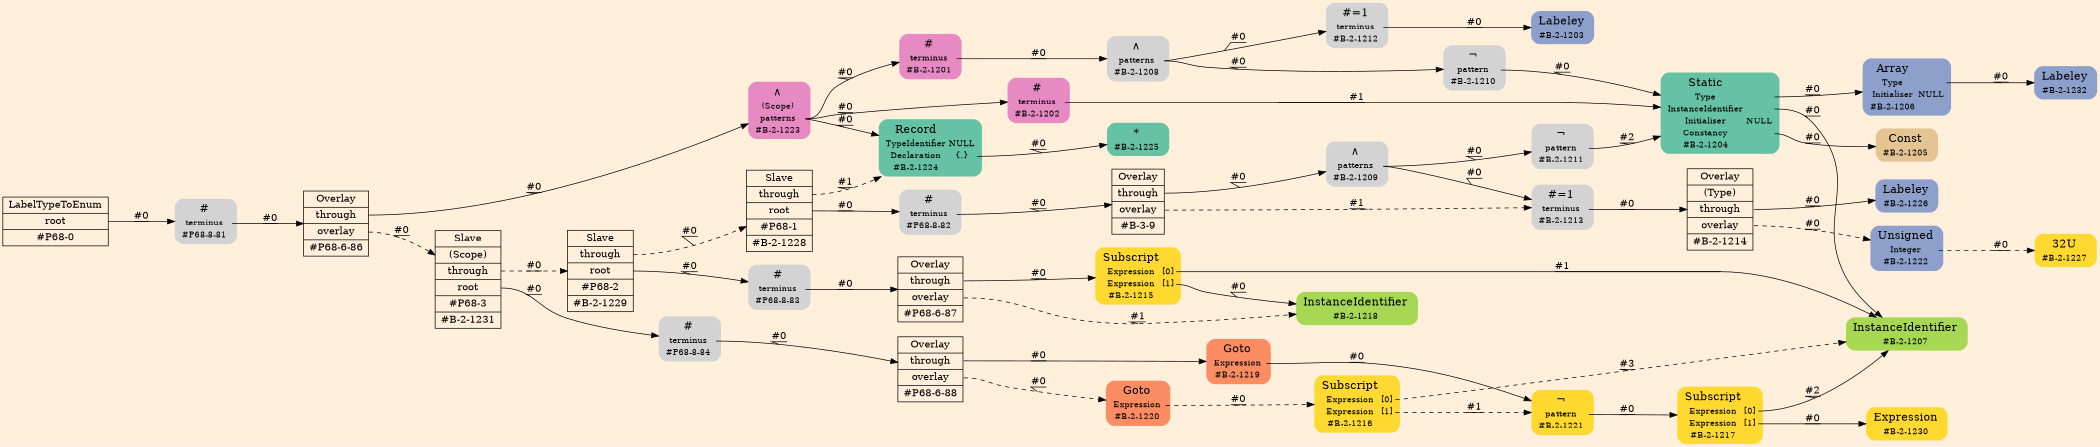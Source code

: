 digraph Inferno {
graph [
rankdir = "LR"
ranksep = 1.0
size = "14,20"
bgcolor = antiquewhite1
];
node [
];
"CR#P68-0" [
shape = "record"
fillcolor = "transparent"
label = "<fixed> LabelTypeToEnum | <port0> root | <port1> #P68-0"
style = "filled"
fontsize = "14"
fillcolor = antiquewhite1
];
"#P68-8-81" [
shape = "plaintext"
label = <<TABLE BORDER="0" CELLBORDER="0" CELLSPACING="0">
 <TR>
  <TD><FONT POINT-SIZE="16.0">#</FONT></TD>
  <TD></TD>
 </TR>
 <TR>
  <TD>terminus</TD>
  <TD PORT="port0"></TD>
 </TR>
 <TR>
  <TD>#P68-8-81</TD>
  <TD PORT="port1"></TD>
 </TR>
</TABLE>>
style = "rounded,filled"
fontsize = "12"
];
"#P68-6-86" [
shape = "record"
label = "<fixed> Overlay | <port0> through | <port1> overlay | <port2> #P68-6-86"
style = "filled"
fontsize = "14"
fillcolor = antiquewhite1
];
"#B-2-1223" [
shape = "plaintext"
fillcolor = "/set28/4"
label = <<TABLE BORDER="0" CELLBORDER="0" CELLSPACING="0">
 <TR>
  <TD><FONT POINT-SIZE="16.0">∧</FONT></TD>
  <TD></TD>
 </TR>
 <TR>
  <TD>(Scope)</TD>
  <TD PORT="port0"></TD>
 </TR>
 <TR>
  <TD>patterns</TD>
  <TD PORT="port1"></TD>
 </TR>
 <TR>
  <TD>#B-2-1223</TD>
  <TD PORT="port2"></TD>
 </TR>
</TABLE>>
style = "rounded,filled"
fontsize = "12"
];
"#B-2-1224" [
shape = "plaintext"
fillcolor = "/set28/1"
label = <<TABLE BORDER="0" CELLBORDER="0" CELLSPACING="0">
 <TR>
  <TD><FONT POINT-SIZE="16.0">Record</FONT></TD>
  <TD></TD>
 </TR>
 <TR>
  <TD>TypeIdentifier</TD>
  <TD PORT="port0">NULL</TD>
 </TR>
 <TR>
  <TD>Declaration</TD>
  <TD PORT="port1">{.}</TD>
 </TR>
 <TR>
  <TD>#B-2-1224</TD>
  <TD PORT="port2"></TD>
 </TR>
</TABLE>>
style = "rounded,filled"
fontsize = "12"
];
"#B-2-1225" [
shape = "plaintext"
fillcolor = "/set28/1"
label = <<TABLE BORDER="0" CELLBORDER="0" CELLSPACING="0">
 <TR>
  <TD><FONT POINT-SIZE="16.0">*</FONT></TD>
  <TD></TD>
 </TR>
 <TR>
  <TD>#B-2-1225</TD>
  <TD PORT="port0"></TD>
 </TR>
</TABLE>>
style = "rounded,filled"
fontsize = "12"
];
"#B-2-1201" [
shape = "plaintext"
fillcolor = "/set28/4"
label = <<TABLE BORDER="0" CELLBORDER="0" CELLSPACING="0">
 <TR>
  <TD><FONT POINT-SIZE="16.0">#</FONT></TD>
  <TD></TD>
 </TR>
 <TR>
  <TD>terminus</TD>
  <TD PORT="port0"></TD>
 </TR>
 <TR>
  <TD>#B-2-1201</TD>
  <TD PORT="port1"></TD>
 </TR>
</TABLE>>
style = "rounded,filled"
fontsize = "12"
];
"#B-2-1208" [
shape = "plaintext"
label = <<TABLE BORDER="0" CELLBORDER="0" CELLSPACING="0">
 <TR>
  <TD><FONT POINT-SIZE="16.0">∧</FONT></TD>
  <TD></TD>
 </TR>
 <TR>
  <TD>patterns</TD>
  <TD PORT="port0"></TD>
 </TR>
 <TR>
  <TD>#B-2-1208</TD>
  <TD PORT="port1"></TD>
 </TR>
</TABLE>>
style = "rounded,filled"
fontsize = "12"
];
"#B-2-1212" [
shape = "plaintext"
label = <<TABLE BORDER="0" CELLBORDER="0" CELLSPACING="0">
 <TR>
  <TD><FONT POINT-SIZE="16.0">#=1</FONT></TD>
  <TD></TD>
 </TR>
 <TR>
  <TD>terminus</TD>
  <TD PORT="port0"></TD>
 </TR>
 <TR>
  <TD>#B-2-1212</TD>
  <TD PORT="port1"></TD>
 </TR>
</TABLE>>
style = "rounded,filled"
fontsize = "12"
];
"#B-2-1203" [
shape = "plaintext"
fillcolor = "/set28/3"
label = <<TABLE BORDER="0" CELLBORDER="0" CELLSPACING="0">
 <TR>
  <TD><FONT POINT-SIZE="16.0">Labeley</FONT></TD>
  <TD></TD>
 </TR>
 <TR>
  <TD>#B-2-1203</TD>
  <TD PORT="port0"></TD>
 </TR>
</TABLE>>
style = "rounded,filled"
fontsize = "12"
];
"#B-2-1210" [
shape = "plaintext"
label = <<TABLE BORDER="0" CELLBORDER="0" CELLSPACING="0">
 <TR>
  <TD><FONT POINT-SIZE="16.0">¬</FONT></TD>
  <TD></TD>
 </TR>
 <TR>
  <TD>pattern</TD>
  <TD PORT="port0"></TD>
 </TR>
 <TR>
  <TD>#B-2-1210</TD>
  <TD PORT="port1"></TD>
 </TR>
</TABLE>>
style = "rounded,filled"
fontsize = "12"
];
"#B-2-1204" [
shape = "plaintext"
fillcolor = "/set28/1"
label = <<TABLE BORDER="0" CELLBORDER="0" CELLSPACING="0">
 <TR>
  <TD><FONT POINT-SIZE="16.0">Static</FONT></TD>
  <TD></TD>
 </TR>
 <TR>
  <TD>Type</TD>
  <TD PORT="port0"></TD>
 </TR>
 <TR>
  <TD>InstanceIdentifier</TD>
  <TD PORT="port1"></TD>
 </TR>
 <TR>
  <TD>Initialiser</TD>
  <TD PORT="port2">NULL</TD>
 </TR>
 <TR>
  <TD>Constancy</TD>
  <TD PORT="port3"></TD>
 </TR>
 <TR>
  <TD>#B-2-1204</TD>
  <TD PORT="port4"></TD>
 </TR>
</TABLE>>
style = "rounded,filled"
fontsize = "12"
];
"#B-2-1206" [
shape = "plaintext"
fillcolor = "/set28/3"
label = <<TABLE BORDER="0" CELLBORDER="0" CELLSPACING="0">
 <TR>
  <TD><FONT POINT-SIZE="16.0">Array</FONT></TD>
  <TD></TD>
 </TR>
 <TR>
  <TD>Type</TD>
  <TD PORT="port0"></TD>
 </TR>
 <TR>
  <TD>Initialiser</TD>
  <TD PORT="port1">NULL</TD>
 </TR>
 <TR>
  <TD>#B-2-1206</TD>
  <TD PORT="port2"></TD>
 </TR>
</TABLE>>
style = "rounded,filled"
fontsize = "12"
];
"#B-2-1232" [
shape = "plaintext"
fillcolor = "/set28/3"
label = <<TABLE BORDER="0" CELLBORDER="0" CELLSPACING="0">
 <TR>
  <TD><FONT POINT-SIZE="16.0">Labeley</FONT></TD>
  <TD></TD>
 </TR>
 <TR>
  <TD>#B-2-1232</TD>
  <TD PORT="port0"></TD>
 </TR>
</TABLE>>
style = "rounded,filled"
fontsize = "12"
];
"#B-2-1207" [
shape = "plaintext"
fillcolor = "/set28/5"
label = <<TABLE BORDER="0" CELLBORDER="0" CELLSPACING="0">
 <TR>
  <TD><FONT POINT-SIZE="16.0">InstanceIdentifier</FONT></TD>
  <TD></TD>
 </TR>
 <TR>
  <TD>#B-2-1207</TD>
  <TD PORT="port0"></TD>
 </TR>
</TABLE>>
style = "rounded,filled"
fontsize = "12"
];
"#B-2-1205" [
shape = "plaintext"
fillcolor = "/set28/7"
label = <<TABLE BORDER="0" CELLBORDER="0" CELLSPACING="0">
 <TR>
  <TD><FONT POINT-SIZE="16.0">Const</FONT></TD>
  <TD></TD>
 </TR>
 <TR>
  <TD>#B-2-1205</TD>
  <TD PORT="port0"></TD>
 </TR>
</TABLE>>
style = "rounded,filled"
fontsize = "12"
];
"#B-2-1202" [
shape = "plaintext"
fillcolor = "/set28/4"
label = <<TABLE BORDER="0" CELLBORDER="0" CELLSPACING="0">
 <TR>
  <TD><FONT POINT-SIZE="16.0">#</FONT></TD>
  <TD></TD>
 </TR>
 <TR>
  <TD>terminus</TD>
  <TD PORT="port0"></TD>
 </TR>
 <TR>
  <TD>#B-2-1202</TD>
  <TD PORT="port1"></TD>
 </TR>
</TABLE>>
style = "rounded,filled"
fontsize = "12"
];
"#B-2-1231" [
shape = "record"
fillcolor = "/set28/4"
label = "<fixed> Slave | <port0> (Scope) | <port1> through | <port2> root | <port3> #P68-3 | <port4> #B-2-1231"
style = "filled"
fontsize = "14"
fillcolor = antiquewhite1
];
"#B-2-1229" [
shape = "record"
fillcolor = "/set28/4"
label = "<fixed> Slave | <port0> through | <port1> root | <port2> #P68-2 | <port3> #B-2-1229"
style = "filled"
fontsize = "14"
fillcolor = antiquewhite1
];
"#B-2-1228" [
shape = "record"
fillcolor = "/set28/4"
label = "<fixed> Slave | <port0> through | <port1> root | <port2> #P68-1 | <port3> #B-2-1228"
style = "filled"
fontsize = "14"
fillcolor = antiquewhite1
];
"#P68-8-82" [
shape = "plaintext"
label = <<TABLE BORDER="0" CELLBORDER="0" CELLSPACING="0">
 <TR>
  <TD><FONT POINT-SIZE="16.0">#</FONT></TD>
  <TD></TD>
 </TR>
 <TR>
  <TD>terminus</TD>
  <TD PORT="port0"></TD>
 </TR>
 <TR>
  <TD>#P68-8-82</TD>
  <TD PORT="port1"></TD>
 </TR>
</TABLE>>
style = "rounded,filled"
fontsize = "12"
];
"#B-3-9" [
shape = "record"
label = "<fixed> Overlay | <port0> through | <port1> overlay | <port2> #B-3-9"
style = "filled"
fontsize = "14"
fillcolor = antiquewhite1
];
"#B-2-1209" [
shape = "plaintext"
label = <<TABLE BORDER="0" CELLBORDER="0" CELLSPACING="0">
 <TR>
  <TD><FONT POINT-SIZE="16.0">∧</FONT></TD>
  <TD></TD>
 </TR>
 <TR>
  <TD>patterns</TD>
  <TD PORT="port0"></TD>
 </TR>
 <TR>
  <TD>#B-2-1209</TD>
  <TD PORT="port1"></TD>
 </TR>
</TABLE>>
style = "rounded,filled"
fontsize = "12"
];
"#B-2-1213" [
shape = "plaintext"
label = <<TABLE BORDER="0" CELLBORDER="0" CELLSPACING="0">
 <TR>
  <TD><FONT POINT-SIZE="16.0">#=1</FONT></TD>
  <TD></TD>
 </TR>
 <TR>
  <TD>terminus</TD>
  <TD PORT="port0"></TD>
 </TR>
 <TR>
  <TD>#B-2-1213</TD>
  <TD PORT="port1"></TD>
 </TR>
</TABLE>>
style = "rounded,filled"
fontsize = "12"
];
"#B-2-1214" [
shape = "record"
fillcolor = "/set28/3"
label = "<fixed> Overlay | <port0> (Type) | <port1> through | <port2> overlay | <port3> #B-2-1214"
style = "filled"
fontsize = "14"
fillcolor = antiquewhite1
];
"#B-2-1226" [
shape = "plaintext"
fillcolor = "/set28/3"
label = <<TABLE BORDER="0" CELLBORDER="0" CELLSPACING="0">
 <TR>
  <TD><FONT POINT-SIZE="16.0">Labeley</FONT></TD>
  <TD></TD>
 </TR>
 <TR>
  <TD>#B-2-1226</TD>
  <TD PORT="port0"></TD>
 </TR>
</TABLE>>
style = "rounded,filled"
fontsize = "12"
];
"#B-2-1222" [
shape = "plaintext"
fillcolor = "/set28/3"
label = <<TABLE BORDER="0" CELLBORDER="0" CELLSPACING="0">
 <TR>
  <TD><FONT POINT-SIZE="16.0">Unsigned</FONT></TD>
  <TD></TD>
 </TR>
 <TR>
  <TD>Integer</TD>
  <TD PORT="port0"></TD>
 </TR>
 <TR>
  <TD>#B-2-1222</TD>
  <TD PORT="port1"></TD>
 </TR>
</TABLE>>
style = "rounded,filled"
fontsize = "12"
];
"#B-2-1227" [
shape = "plaintext"
fillcolor = "/set28/6"
label = <<TABLE BORDER="0" CELLBORDER="0" CELLSPACING="0">
 <TR>
  <TD><FONT POINT-SIZE="16.0">32U</FONT></TD>
  <TD></TD>
 </TR>
 <TR>
  <TD>#B-2-1227</TD>
  <TD PORT="port0"></TD>
 </TR>
</TABLE>>
style = "rounded,filled"
fontsize = "12"
];
"#B-2-1211" [
shape = "plaintext"
label = <<TABLE BORDER="0" CELLBORDER="0" CELLSPACING="0">
 <TR>
  <TD><FONT POINT-SIZE="16.0">¬</FONT></TD>
  <TD></TD>
 </TR>
 <TR>
  <TD>pattern</TD>
  <TD PORT="port0"></TD>
 </TR>
 <TR>
  <TD>#B-2-1211</TD>
  <TD PORT="port1"></TD>
 </TR>
</TABLE>>
style = "rounded,filled"
fontsize = "12"
];
"#P68-8-83" [
shape = "plaintext"
label = <<TABLE BORDER="0" CELLBORDER="0" CELLSPACING="0">
 <TR>
  <TD><FONT POINT-SIZE="16.0">#</FONT></TD>
  <TD></TD>
 </TR>
 <TR>
  <TD>terminus</TD>
  <TD PORT="port0"></TD>
 </TR>
 <TR>
  <TD>#P68-8-83</TD>
  <TD PORT="port1"></TD>
 </TR>
</TABLE>>
style = "rounded,filled"
fontsize = "12"
];
"#P68-6-87" [
shape = "record"
label = "<fixed> Overlay | <port0> through | <port1> overlay | <port2> #P68-6-87"
style = "filled"
fontsize = "14"
fillcolor = antiquewhite1
];
"#B-2-1215" [
shape = "plaintext"
fillcolor = "/set28/6"
label = <<TABLE BORDER="0" CELLBORDER="0" CELLSPACING="0">
 <TR>
  <TD><FONT POINT-SIZE="16.0">Subscript</FONT></TD>
  <TD></TD>
 </TR>
 <TR>
  <TD>Expression</TD>
  <TD PORT="port0">[0]</TD>
 </TR>
 <TR>
  <TD>Expression</TD>
  <TD PORT="port1">[1]</TD>
 </TR>
 <TR>
  <TD>#B-2-1215</TD>
  <TD PORT="port2"></TD>
 </TR>
</TABLE>>
style = "rounded,filled"
fontsize = "12"
];
"#B-2-1218" [
shape = "plaintext"
fillcolor = "/set28/5"
label = <<TABLE BORDER="0" CELLBORDER="0" CELLSPACING="0">
 <TR>
  <TD><FONT POINT-SIZE="16.0">InstanceIdentifier</FONT></TD>
  <TD></TD>
 </TR>
 <TR>
  <TD>#B-2-1218</TD>
  <TD PORT="port0"></TD>
 </TR>
</TABLE>>
style = "rounded,filled"
fontsize = "12"
];
"#P68-8-84" [
shape = "plaintext"
label = <<TABLE BORDER="0" CELLBORDER="0" CELLSPACING="0">
 <TR>
  <TD><FONT POINT-SIZE="16.0">#</FONT></TD>
  <TD></TD>
 </TR>
 <TR>
  <TD>terminus</TD>
  <TD PORT="port0"></TD>
 </TR>
 <TR>
  <TD>#P68-8-84</TD>
  <TD PORT="port1"></TD>
 </TR>
</TABLE>>
style = "rounded,filled"
fontsize = "12"
];
"#P68-6-88" [
shape = "record"
label = "<fixed> Overlay | <port0> through | <port1> overlay | <port2> #P68-6-88"
style = "filled"
fontsize = "14"
fillcolor = antiquewhite1
];
"#B-2-1219" [
shape = "plaintext"
fillcolor = "/set28/2"
label = <<TABLE BORDER="0" CELLBORDER="0" CELLSPACING="0">
 <TR>
  <TD><FONT POINT-SIZE="16.0">Goto</FONT></TD>
  <TD></TD>
 </TR>
 <TR>
  <TD>Expression</TD>
  <TD PORT="port0"></TD>
 </TR>
 <TR>
  <TD>#B-2-1219</TD>
  <TD PORT="port1"></TD>
 </TR>
</TABLE>>
style = "rounded,filled"
fontsize = "12"
];
"#B-2-1221" [
shape = "plaintext"
fillcolor = "/set28/6"
label = <<TABLE BORDER="0" CELLBORDER="0" CELLSPACING="0">
 <TR>
  <TD><FONT POINT-SIZE="16.0">¬</FONT></TD>
  <TD></TD>
 </TR>
 <TR>
  <TD>pattern</TD>
  <TD PORT="port0"></TD>
 </TR>
 <TR>
  <TD>#B-2-1221</TD>
  <TD PORT="port1"></TD>
 </TR>
</TABLE>>
style = "rounded,filled"
fontsize = "12"
];
"#B-2-1217" [
shape = "plaintext"
fillcolor = "/set28/6"
label = <<TABLE BORDER="0" CELLBORDER="0" CELLSPACING="0">
 <TR>
  <TD><FONT POINT-SIZE="16.0">Subscript</FONT></TD>
  <TD></TD>
 </TR>
 <TR>
  <TD>Expression</TD>
  <TD PORT="port0">[0]</TD>
 </TR>
 <TR>
  <TD>Expression</TD>
  <TD PORT="port1">[1]</TD>
 </TR>
 <TR>
  <TD>#B-2-1217</TD>
  <TD PORT="port2"></TD>
 </TR>
</TABLE>>
style = "rounded,filled"
fontsize = "12"
];
"#B-2-1230" [
shape = "plaintext"
fillcolor = "/set28/6"
label = <<TABLE BORDER="0" CELLBORDER="0" CELLSPACING="0">
 <TR>
  <TD><FONT POINT-SIZE="16.0">Expression</FONT></TD>
  <TD></TD>
 </TR>
 <TR>
  <TD>#B-2-1230</TD>
  <TD PORT="port0"></TD>
 </TR>
</TABLE>>
style = "rounded,filled"
fontsize = "12"
];
"#B-2-1220" [
shape = "plaintext"
fillcolor = "/set28/2"
label = <<TABLE BORDER="0" CELLBORDER="0" CELLSPACING="0">
 <TR>
  <TD><FONT POINT-SIZE="16.0">Goto</FONT></TD>
  <TD></TD>
 </TR>
 <TR>
  <TD>Expression</TD>
  <TD PORT="port0"></TD>
 </TR>
 <TR>
  <TD>#B-2-1220</TD>
  <TD PORT="port1"></TD>
 </TR>
</TABLE>>
style = "rounded,filled"
fontsize = "12"
];
"#B-2-1216" [
shape = "plaintext"
fillcolor = "/set28/6"
label = <<TABLE BORDER="0" CELLBORDER="0" CELLSPACING="0">
 <TR>
  <TD><FONT POINT-SIZE="16.0">Subscript</FONT></TD>
  <TD></TD>
 </TR>
 <TR>
  <TD>Expression</TD>
  <TD PORT="port0">[0]</TD>
 </TR>
 <TR>
  <TD>Expression</TD>
  <TD PORT="port1">[1]</TD>
 </TR>
 <TR>
  <TD>#B-2-1216</TD>
  <TD PORT="port2"></TD>
 </TR>
</TABLE>>
style = "rounded,filled"
fontsize = "12"
];
"CR#P68-0":port0 -> "#P68-8-81" [style="solid"
label = "#0"
decorate = true
];
"#P68-8-81":port0 -> "#P68-6-86" [style="solid"
label = "#0"
decorate = true
];
"#P68-6-86":port0 -> "#B-2-1223" [style="solid"
label = "#0"
decorate = true
];
"#P68-6-86":port1 -> "#B-2-1231" [style="dashed"
label = "#0"
decorate = true
];
"#B-2-1223":port1 -> "#B-2-1224" [style="solid"
label = "#0"
decorate = true
];
"#B-2-1223":port1 -> "#B-2-1201" [style="solid"
label = "#0"
decorate = true
];
"#B-2-1223":port1 -> "#B-2-1202" [style="solid"
label = "#0"
decorate = true
];
"#B-2-1224":port1 -> "#B-2-1225" [style="solid"
label = "#0"
decorate = true
];
"#B-2-1201":port0 -> "#B-2-1208" [style="solid"
label = "#0"
decorate = true
];
"#B-2-1208":port0 -> "#B-2-1212" [style="solid"
label = "#0"
decorate = true
];
"#B-2-1208":port0 -> "#B-2-1210" [style="solid"
label = "#0"
decorate = true
];
"#B-2-1212":port0 -> "#B-2-1203" [style="solid"
label = "#0"
decorate = true
];
"#B-2-1210":port0 -> "#B-2-1204" [style="solid"
label = "#0"
decorate = true
];
"#B-2-1204":port0 -> "#B-2-1206" [style="solid"
label = "#0"
decorate = true
];
"#B-2-1204":port1 -> "#B-2-1207" [style="solid"
label = "#0"
decorate = true
];
"#B-2-1204":port3 -> "#B-2-1205" [style="solid"
label = "#0"
decorate = true
];
"#B-2-1206":port0 -> "#B-2-1232" [style="solid"
label = "#0"
decorate = true
];
"#B-2-1202":port0 -> "#B-2-1204" [style="solid"
label = "#1"
decorate = true
];
"#B-2-1231":port1 -> "#B-2-1229" [style="dashed"
label = "#0"
decorate = true
];
"#B-2-1231":port2 -> "#P68-8-84" [style="solid"
label = "#0"
decorate = true
];
"#B-2-1229":port0 -> "#B-2-1228" [style="dashed"
label = "#0"
decorate = true
];
"#B-2-1229":port1 -> "#P68-8-83" [style="solid"
label = "#0"
decorate = true
];
"#B-2-1228":port0 -> "#B-2-1224" [style="dashed"
label = "#1"
decorate = true
];
"#B-2-1228":port1 -> "#P68-8-82" [style="solid"
label = "#0"
decorate = true
];
"#P68-8-82":port0 -> "#B-3-9" [style="solid"
label = "#0"
decorate = true
];
"#B-3-9":port0 -> "#B-2-1209" [style="solid"
label = "#0"
decorate = true
];
"#B-3-9":port1 -> "#B-2-1213" [style="dashed"
label = "#1"
decorate = true
];
"#B-2-1209":port0 -> "#B-2-1213" [style="solid"
label = "#0"
decorate = true
];
"#B-2-1209":port0 -> "#B-2-1211" [style="solid"
label = "#0"
decorate = true
];
"#B-2-1213":port0 -> "#B-2-1214" [style="solid"
label = "#0"
decorate = true
];
"#B-2-1214":port1 -> "#B-2-1226" [style="solid"
label = "#0"
decorate = true
];
"#B-2-1214":port2 -> "#B-2-1222" [style="dashed"
label = "#0"
decorate = true
];
"#B-2-1222":port0 -> "#B-2-1227" [style="dashed"
label = "#0"
decorate = true
];
"#B-2-1211":port0 -> "#B-2-1204" [style="solid"
label = "#2"
decorate = true
];
"#P68-8-83":port0 -> "#P68-6-87" [style="solid"
label = "#0"
decorate = true
];
"#P68-6-87":port0 -> "#B-2-1215" [style="solid"
label = "#0"
decorate = true
];
"#P68-6-87":port1 -> "#B-2-1218" [style="dashed"
label = "#1"
decorate = true
];
"#B-2-1215":port0 -> "#B-2-1207" [style="solid"
label = "#1"
decorate = true
];
"#B-2-1215":port1 -> "#B-2-1218" [style="solid"
label = "#0"
decorate = true
];
"#P68-8-84":port0 -> "#P68-6-88" [style="solid"
label = "#0"
decorate = true
];
"#P68-6-88":port0 -> "#B-2-1219" [style="solid"
label = "#0"
decorate = true
];
"#P68-6-88":port1 -> "#B-2-1220" [style="dashed"
label = "#0"
decorate = true
];
"#B-2-1219":port0 -> "#B-2-1221" [style="solid"
label = "#0"
decorate = true
];
"#B-2-1221":port0 -> "#B-2-1217" [style="solid"
label = "#0"
decorate = true
];
"#B-2-1217":port0 -> "#B-2-1207" [style="solid"
label = "#2"
decorate = true
];
"#B-2-1217":port1 -> "#B-2-1230" [style="solid"
label = "#0"
decorate = true
];
"#B-2-1220":port0 -> "#B-2-1216" [style="dashed"
label = "#0"
decorate = true
];
"#B-2-1216":port0 -> "#B-2-1207" [style="dashed"
label = "#3"
decorate = true
];
"#B-2-1216":port1 -> "#B-2-1221" [style="dashed"
label = "#1"
decorate = true
];
}
